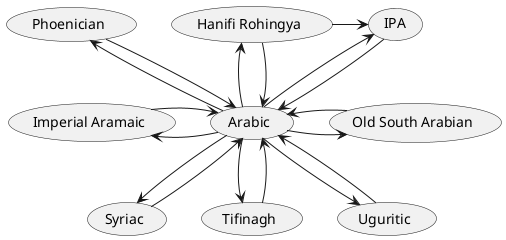 @startuml
'https://plantuml.com/use-case-diagram

(Arabic) -up-> (Hanifi Rohingya)
(Arabic) <-up- (Hanifi Rohingya)
(Arabic) -up-> (IPA)
(Arabic) <-up- (IPA)
(IPA) <-left- (Hanifi Rohingya)
(Arabic) -up-> (Phoenician)
(Arabic) <-up- (Phoenician)
(Arabic) -> (Old South Arabian)
(Arabic) <- (Old South Arabian)
(Arabic) -left-> (Imperial Aramaic)
(Arabic) <-left- (Imperial Aramaic)
(Arabic) --> (Syriac)
(Arabic) <-- (Syriac)
(Arabic) --> (Tifinagh)
(Arabic) <-- (Tifinagh)
(Arabic) --> (Uguritic)
(Arabic) <-- (Uguritic)

@enduml

